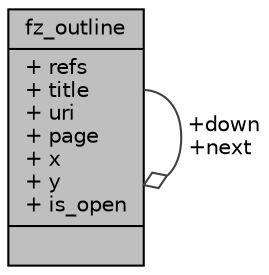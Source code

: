 digraph "fz_outline"
{
 // LATEX_PDF_SIZE
  edge [fontname="Helvetica",fontsize="10",labelfontname="Helvetica",labelfontsize="10"];
  node [fontname="Helvetica",fontsize="10",shape=record];
  Node1 [label="{fz_outline\n|+ refs\l+ title\l+ uri\l+ page\l+ x\l+ y\l+ is_open\l|}",height=0.2,width=0.4,color="black", fillcolor="grey75", style="filled", fontcolor="black",tooltip=" "];
  Node1 -> Node1 [color="grey25",fontsize="10",style="solid",label=" +down\n+next" ,arrowhead="odiamond",fontname="Helvetica"];
}
